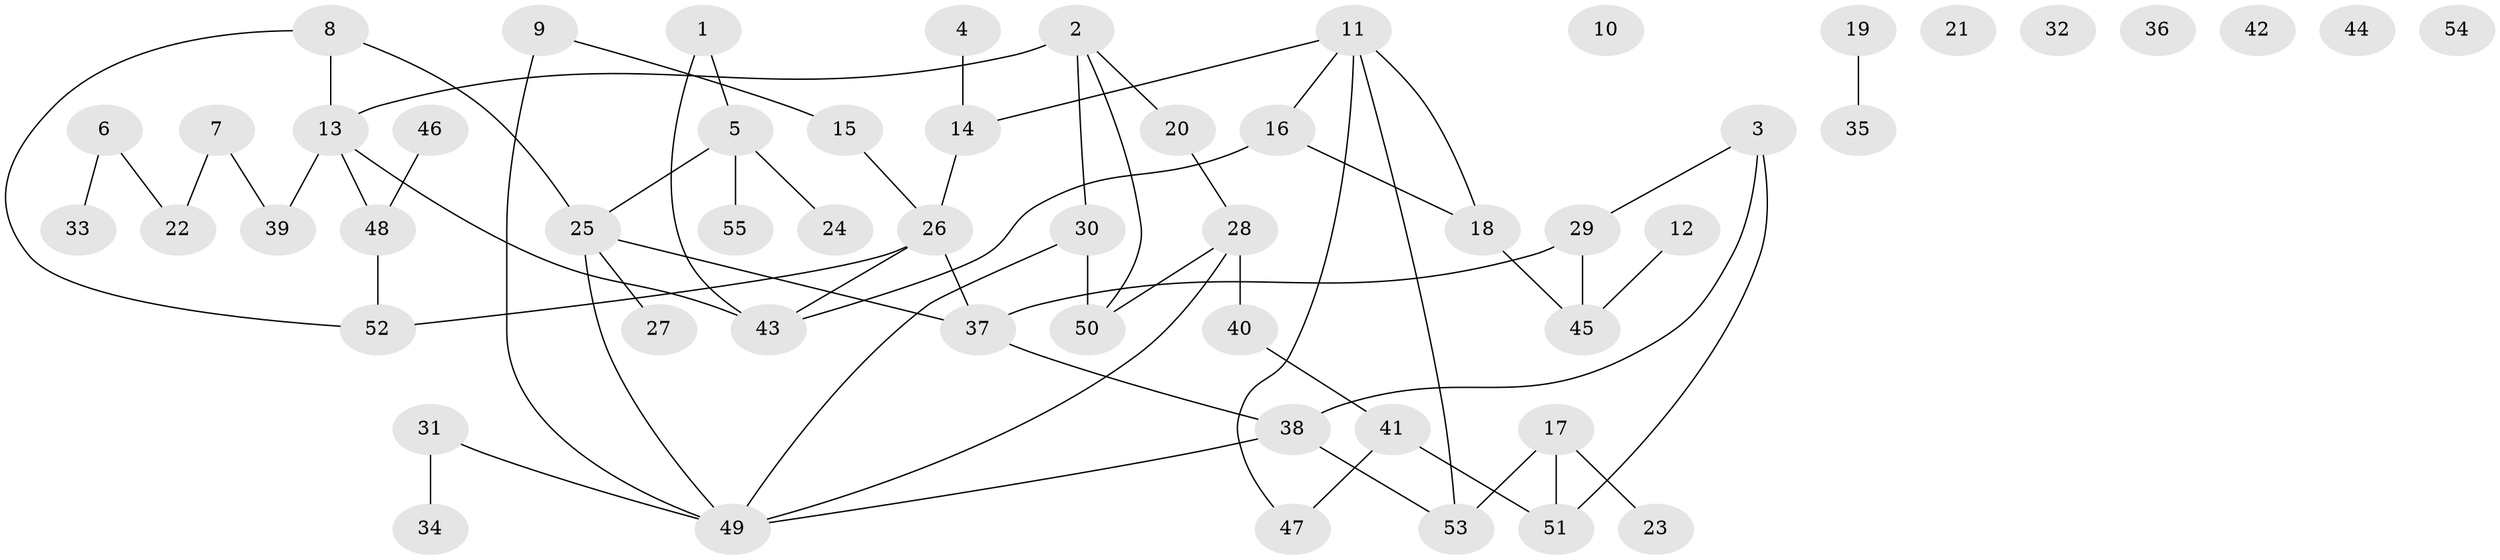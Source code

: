 // coarse degree distribution, {3: 0.14285714285714285, 2: 0.2857142857142857, 5: 0.2857142857142857, 1: 0.14285714285714285, 6: 0.07142857142857142, 4: 0.07142857142857142}
// Generated by graph-tools (version 1.1) at 2025/48/03/04/25 22:48:23]
// undirected, 55 vertices, 64 edges
graph export_dot {
  node [color=gray90,style=filled];
  1;
  2;
  3;
  4;
  5;
  6;
  7;
  8;
  9;
  10;
  11;
  12;
  13;
  14;
  15;
  16;
  17;
  18;
  19;
  20;
  21;
  22;
  23;
  24;
  25;
  26;
  27;
  28;
  29;
  30;
  31;
  32;
  33;
  34;
  35;
  36;
  37;
  38;
  39;
  40;
  41;
  42;
  43;
  44;
  45;
  46;
  47;
  48;
  49;
  50;
  51;
  52;
  53;
  54;
  55;
  1 -- 5;
  1 -- 43;
  2 -- 13;
  2 -- 20;
  2 -- 30;
  2 -- 50;
  3 -- 29;
  3 -- 38;
  3 -- 51;
  4 -- 14;
  5 -- 24;
  5 -- 25;
  5 -- 55;
  6 -- 22;
  6 -- 33;
  7 -- 22;
  7 -- 39;
  8 -- 13;
  8 -- 25;
  8 -- 52;
  9 -- 15;
  9 -- 49;
  11 -- 14;
  11 -- 16;
  11 -- 18;
  11 -- 47;
  11 -- 53;
  12 -- 45;
  13 -- 39;
  13 -- 43;
  13 -- 48;
  14 -- 26;
  15 -- 26;
  16 -- 18;
  16 -- 43;
  17 -- 23;
  17 -- 51;
  17 -- 53;
  18 -- 45;
  19 -- 35;
  20 -- 28;
  25 -- 27;
  25 -- 37;
  25 -- 49;
  26 -- 37;
  26 -- 43;
  26 -- 52;
  28 -- 40;
  28 -- 49;
  28 -- 50;
  29 -- 37;
  29 -- 45;
  30 -- 49;
  30 -- 50;
  31 -- 34;
  31 -- 49;
  37 -- 38;
  38 -- 49;
  38 -- 53;
  40 -- 41;
  41 -- 47;
  41 -- 51;
  46 -- 48;
  48 -- 52;
}
